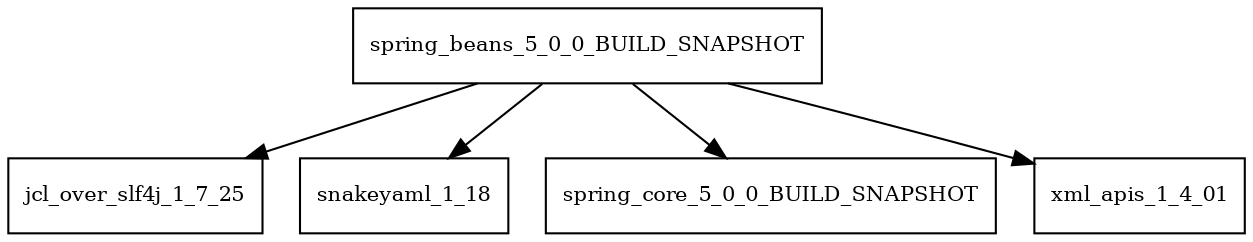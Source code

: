 digraph spring_beans_5_0_0_BUILD_SNAPSHOT_dependencies {
  node [shape = box, fontsize=10.0];
  spring_beans_5_0_0_BUILD_SNAPSHOT -> jcl_over_slf4j_1_7_25;
  spring_beans_5_0_0_BUILD_SNAPSHOT -> snakeyaml_1_18;
  spring_beans_5_0_0_BUILD_SNAPSHOT -> spring_core_5_0_0_BUILD_SNAPSHOT;
  spring_beans_5_0_0_BUILD_SNAPSHOT -> xml_apis_1_4_01;
}
